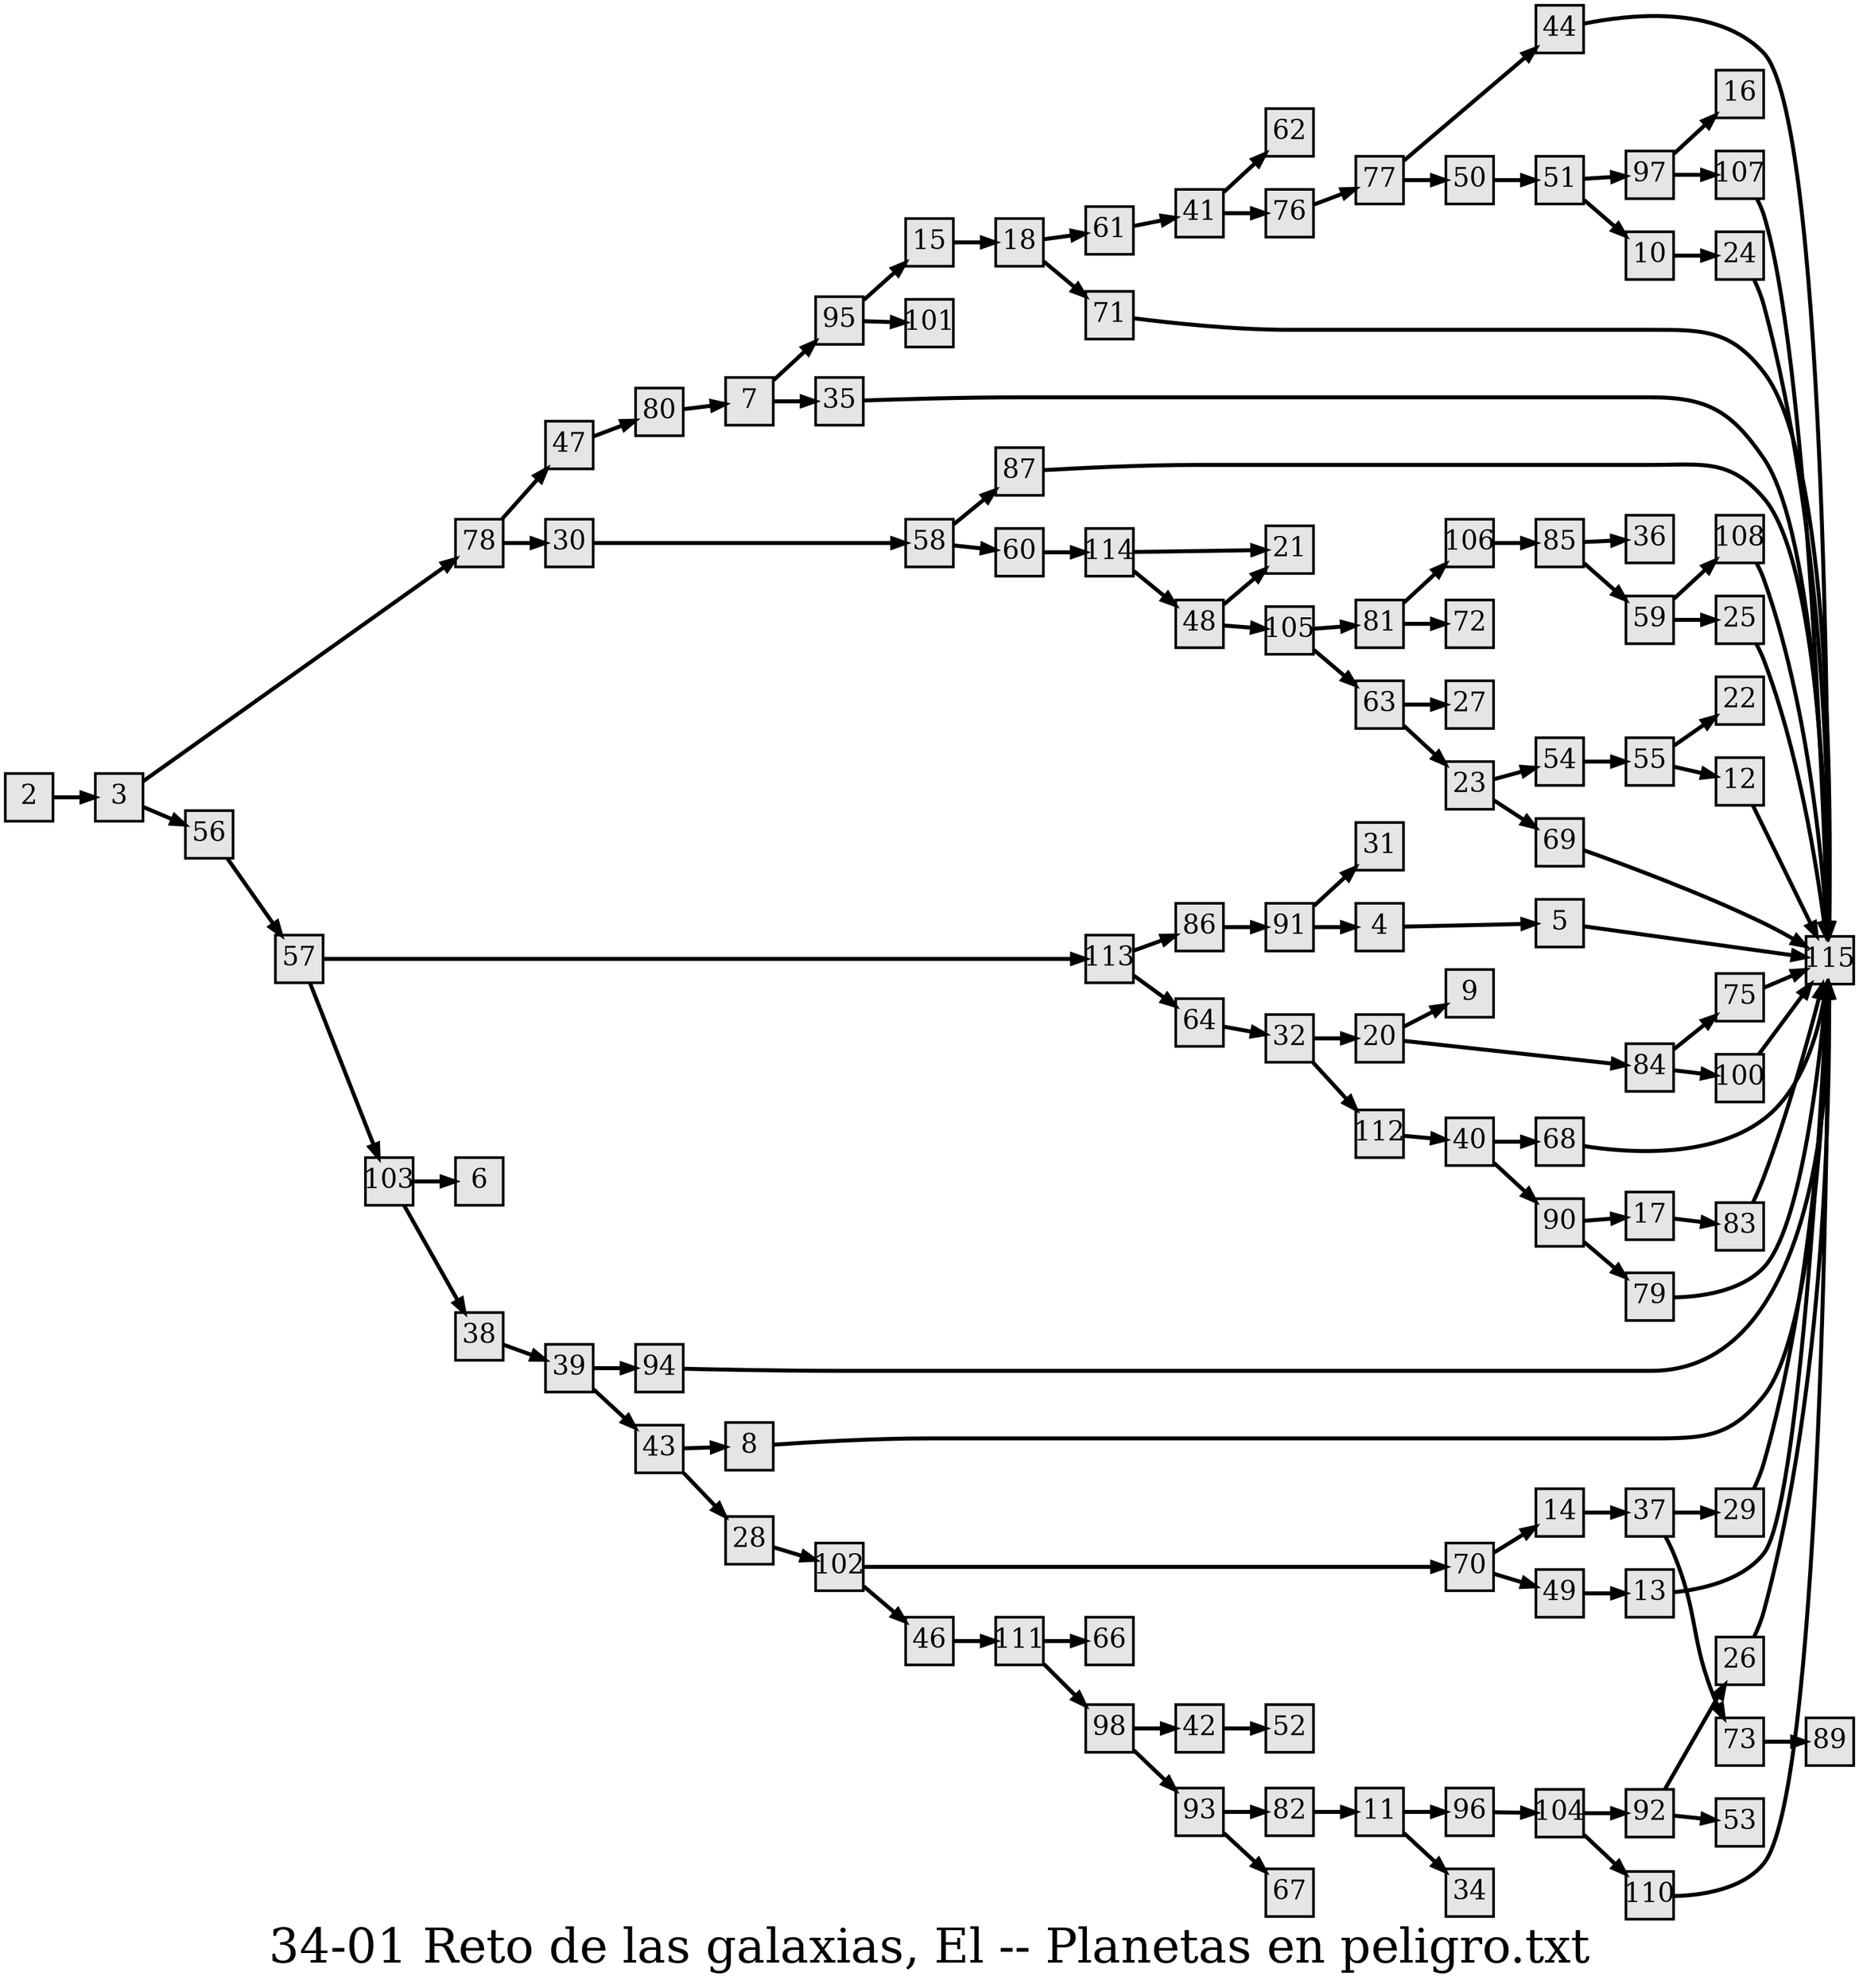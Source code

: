 digraph g{
  graph [ label="34-01 Reto de las galaxias, El -- Planetas en peligro.txt" rankdir=LR, ordering=out, fontsize=36, nodesep="0.35", ranksep="0.45"];
  node  [shape=rect, penwidth=2, fontsize=20, style=filled, fillcolor=grey90, margin="0,0", labelfloat=true, regular=true, fixedsize=true];
  edge  [labelfloat=true, penwidth=3, fontsize=12];
  2 -> 3;
  3 -> 78;
  3 -> 56;
  4 -> 5;
  5 -> 115;
  7 -> 95;
  7 -> 35;
  8 -> 115;
  10 -> 24;
  11 -> 96;
  11 -> 34;
  12 -> 115;
  13 -> 115;
  14 -> 37;
  15 -> 18;
  17 -> 83;
  18 -> 61;
  18 -> 71;
  20 -> 9;
  20 -> 84;
  23 -> 54;
  23 -> 69;
  24 -> 115;
  25 -> 115;
  26 -> 115;
  28 -> 102;
  29 -> 115;
  30 -> 58;
  32 -> 20;
  32 -> 112;
  35 -> 115;
  37 -> 29;
  37 -> 73;
  38 -> 39;
  39 -> 94;
  39 -> 43;
  40 -> 68;
  40 -> 90;
  41 -> 62;
  41 -> 76;
  42 -> 52;
  43 -> 8;
  43 -> 28;
  44 -> 115;
  46 -> 111;
  47 -> 80;
  48 -> 21;
  48 -> 105;
  49 -> 13;
  50 -> 51;
  51 -> 97;
  51 -> 10;
  54 -> 55;
  55 -> 12;
  55 -> 22;
  56 -> 57;
  57 -> 113;
  57 -> 103;
  58 -> 87;
  58 -> 60;
  59 -> 108;
  59 -> 25;
  60 -> 114;
  61 -> 41;
  63 -> 27;
  63 -> 23;
  64 -> 32;
  68 -> 115;
  69 -> 115;
  70 -> 14;
  70 -> 49;
  71 -> 115;
  73 -> 89;
  75 -> 115;
  76 -> 77;
  77 -> 44;
  77 -> 50;
  78 -> 47;
  78 -> 30;
  79 -> 115;
  80 -> 7;
  81 -> 106;
  81 -> 72;
  82 -> 11;
  83 -> 115;
  84 -> 75;
  84 -> 100;
  85 -> 36;
  85 -> 59;
  86 -> 91;
  87 -> 115;
  90 -> 17;
  90 -> 79;
  91 -> 4;
  91 -> 31;
  92 -> 26;
  92 -> 53;
  93 -> 82;
  93 -> 67;
  94 -> 115;
  95 -> 15;
  95 -> 101;
  96 -> 104;
  97 -> 16;
  97 -> 107;
  98 -> 42;
  98 -> 93;
  100 -> 115;
  102 -> 70;
  102 -> 46;
  103 -> 6;
  103 -> 38;
  104 -> 92;
  104 -> 110;
  105 -> 81;
  105 -> 63;
  106 -> 85;
  107 -> 115;
  108 -> 115;
  110 -> 115;
  111 -> 66;
  111 -> 98;
  112 -> 40;
  113 -> 86;
  113 -> 64;
  114 -> 21;
  114 -> 48;
}

